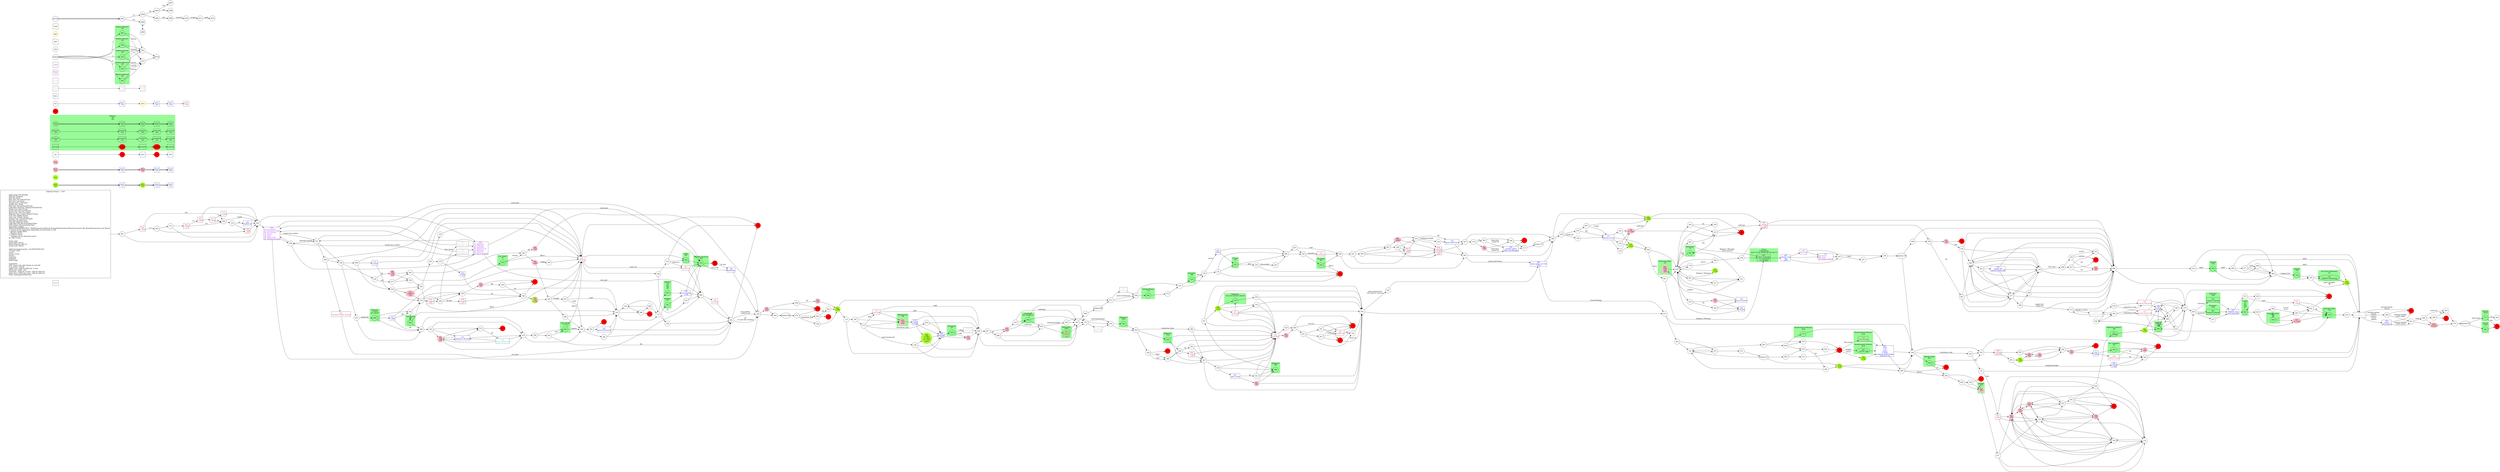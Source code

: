 digraph {
	// graph defaults
	rankdir=LR
	mclimit=50
	nodesep=.3 // changes horizontal separation of nodes
	ranksep=.4 // changes vertical separation of nodes
	node [height=.7
		width=.7
		shape=ellipse
		margin=0]
	edge[weight=5]
	stylesheet="../style.css"
	
	subgraph ShopMenu {
		node [fontcolor = "purple" shape = "rect" margin = 0.1]
		menu
	}

	// a box for a graph label
	// note that you can override the defaults set above
	title [label = "Fighting Fantasy --: Title\n\n \
		Light Green Fill: Benefits\l \
		Pink Fill: Penalties\l \
		Red Fill: Death\l \
		Blue Text: Key Items/Events\l \
		Red Text: Lost Items\l \
		Orange Text: Codewords\l \
		Purple Text: Shops\l \
		Blue Line: Forced Items/Events\l \
		Light Blue Text/Line: Optional Items/Events\l \
		Purple Line: Dice Events\l \
		Green Line: Stat Test Passed\l \
		Brown Line: Stat Test Failed\l \
		Magenta Line: Combat Related Events\l \
		Grey Text: Riddle Answer\l \
		Grey Line: Hidden Option\l \
		Orange Line: Codewords/Spells\l \
		Red Line: Possible Error\l \
		Gold Fill: Required Nodes\l \
		Light Blue Fill: Recommended Nodes\l \
		Gold Outline: Recommended Path\l \
		Green Box: Combat\l \
		SK/ST/LK/AT/AR/TM/CW/CL: Skill/Stamina/Luck/Attack Strength/Attack Round/Time/Consecutive Win Round/Consecutive Lose Round\l \
		?: Chance of this happening, depending on instructions in text\l \
		*: Special Combat Rules\l \
		-: Negative Status\l \
		+: Positive Status\l \
		^: Damage can be reduced by items\l \
		@: Take 2 items\l\l \
		Starts with:\l \
		Initial Skill: 1d6+6\l \
		Initial Stamina: 2d6+12\l \
		Initial Luck: 1d6+6\l\l \
		skill/stamina/luck potion: +all SK/ST/LK&1ILK\l \
		10 meal: +4ST\l \
		sword\l \
		leather armor\l \
		lantern\l \
		tinderbox\l \
		backpack\l \
		2d6+6 gold\l\l \
		Comments:\l \
		085*: Same stats and weapon as yourself\l \
		luck amulet: +all LK\l \
		agility ring: +2SK for skill test, 3 uses\l \
		battle-axe: +2DG, -1AT\l \
		chainmail: -1EDG for 10 hits, -1SK for skill test\l \
		plate armor: 0EDG for 5 hits, -2SK for skill test\l \
		Order: item/gold/AT/SK/ST/LK\l \
		"
		shape = "box"
		margin = 0.1]
		
	subgraph Boost {
		node [style = "filled" color = "greenyellow"]
		boo1 [label = "\N\n text"]
		boo3 [label = "\N\n text"]
		009 [label = "\N\n +3ST"]
		018 [color = "greenyellow:pink" label = "\N\n -1ST\n +1LK"]
		058 [label = "\N\n +1SK?\n +2~4ST?\n +1~2LK?\n (dice)"]
		065 [label = "\N\n +2ST"]
		075 [label = "\N\n +2ST"]
		102 [label = "\N\n +2LK"]
		103 [label = "\N\n +1LK"]
		204 [label = "\N\n +1LK"]
		285 [label = "\N\n +1LK"]
		318 [label = "\N\n +1LK"]
		329 [label = "\N\n +1LK"]
		361 [label = "\N\n +3ST"]
		bstt
	}

	subgraph Damage {
		node [style = "filled" color = "pink"]
		dam1 [label = "\N\n text"]
		dam3 [label = "\N\n text"]
		021 [label = "\N\n -4ST"]
		050 [label = "\N\n -2ST"]
		061 [label = "\N\n -2ST"]
		092 [label = "\N\n -3ST?\n (LK)"]
		098 [label = "\N\n -1ddST"]
		119 [label = "\N\n -2ST"]
		136 [label = "\N\n -3ST"]
		144 [label = "\N\n -1ST"]
		146 [label = "\N\n -3ST"]
		148 [label = "\N\n -2ST"]
		148 [label = "\N\n -2~12ST"]
		154 [label = "\N\n -3ST"]
		166 [label = "\N\n -1ST\n -1LK"]
		169 [label = "\N\n -1ST"]
		187 [label = "\N\n -2ST"]
		190 [label = "\N\n -4ST"]
		191 [label = "\N\n -1ST"]
		193 [label = "\N\n -1SK\n -1ST"]
		203 [label = "\N\n -1dST"]
		211 [label = "\N\n -1ddST?\n (LK)"]
		232 [label = "\N\n -3ST"]
		238 [label = "\N\n -1ST"]
		241 [label = "\N\n -3ST"]
		269 [label = "\N\n -2ST"]
		279 [label = "\N\n -2ST"]
		280 [label = "\N\n -1ISK\n -1SK\n -4ST"]
		314 [label = "\N\n -1LK"]
		327 [label = "\N\n -0~10ST"]
		342 [label = "\N\n -3ST"]
		345 [label = "\N\n -1ST"]
		364 [label = "\N*\n -2x2dST"]
		378 [label = "\N\n -2ST"]
		ddgg
	}
	
	subgraph Death {
		node [style = "filled" color = "red"]
		ddt
		ddt2
		monddt
		monddt2
		004 [label = "\N\n -6ST"]
		031
		034
		037
		091
		117
		131
		133
		186
		208
		221
		229
		257
		266
		297
		303
		305
		313
		336
		341
		346
		363
		365
		369
		377
		380
		ddtt
	}

	subgraph Key_Item {
		node [fontcolor = "blue" shape = "rect"]
		key1 [label = "\N\n info" tooltip = "info text"]
		key2 [label = "\N\n text"]
		key3 [label = "\N\n text"]
		key4 [fontcolor = "crimson" label = "\N\n -text"]
		boo2 [class = "bst" label = "\N\n text"]
		boo4 [class = "bst" label = "\N\n text"]
		boo5 [class = "bst" label = "\N\n text"]
		dam2 [class = "ddg" label = "\N\n text"]
		dam4 [class = "ddg" label = "\N\n text"]
		dam5 [class = "ddg" label = "\N\n text"]
		opt
		opt2 [class = "bst"]
		opt3 [class = "bst"]
		003 [class = "bst" fontcolor = "crimson" label = "\N\n -1 gold\n +2ST"]
		007 [fontcolor = "crimson" label = "\N\n -metal rot"]
		010 [fontcolor = "cyan3" label = "\N\n mind-snaring orb"]
		013 [fontcolor = "crimson" label = "\N\n -? gold"]
		040 [label = "\N\n black key"]
		056 [class = "bst" label = "\N\n 2 meal\n +1LK"]
		059 [label = "\N\n 10 gold"]
		070 [class = "ddg" fontcolor = "crimson" label = "\N\n -weapon\n -2ST"]
		077 [label = "\N\n Dream Circus"]
		083 [fontcolor = "crimson" label = "\N\n -metal rot"]
		086 [fontcolor = "crimson" label = "\N\n -? gold"]
		087 [class = "bst" label = "\N\n +2ST\n 1 of:\n sword\n 2 meals\n mongoose paperweight\n lantern & oil"]
		090 [class = "bst" label = "\N\n doom spear: 1d+5LF\n +6ST"]
		094 [fontcolor = "crimson" label = "\N\n -? gold"]
		097 [label = "\N\n plate armor"]
		104 [class = "ddg" fontcolor = "crimson" label = "\N\n -armor\n -0~18ST\n (6xSK)"]
		110 [label = "\N\n 2 meal"]
		120 [label = "\N\n green leaf brooch"]
		125 [fontcolor = "crimson" label = "\N\n -fire-cracker"]
		126 [fontcolor = "crimson" label = "\N\n -2 meal"]
		127 [fontcolor = "crimson" label = "\N\n cannot choose 68"]
		132 [class = "ddg" fontcolor = "crimson" label = "\N\n -all gold\n -weapon\n -armor\n -2ST"]
		140 [class = "ddg" fontcolor = "crimson" label = "\N\n -? gold\n -1ST"]
		142 [fontcolor = "crimson" label = "\N\n -weapon"]
		147 [label = "\N\n Hegmar's Warning"]
		150 [fontcolor = "crimson" label = "\N\n cannot choose 68"]
		155 [label = "\N\n copper key\n cannot choose 296"]
		162 [fontcolor = "crimson" label = "\N\n -? gold"]
		170 [class = "ddg" fontcolor = "crimson" label = "\N\n -oil skin\n -3ST"]
		175 [fontcolor = "crimson" label = "\N\n -? gold"]
		197 [class = "bst" label = "\N\n destiny ring\n info\n +2ST" tooltip = "nam of numbers in Shattuck"]
		199 [fontcolor = "crimson" label = "\N\n -weapon"]
		215 [label = "\N\n early?\n (first guess)"]
		218 [fontcolor = "crimson" label = "\N\n -keep 5 items"]
		222 [label = "\N\n loaded die"]
		233 [fontcolor = "crimson" label = "\N\n -all items except weapon"]
		234 [class = "ddg" fontcolor = "crimson" label = "\N\n -1 item\n -1ST"]
		236 [label = "\N\n 4 gold"]
		243 [label = "\N\n 1 gold"]
		244 [class = "bst" label = "\N\n 2 meal\n +1LK"]
		256 [label = "\N\n 5 gold"]
		274 [label = "\N\n 2 gold\n 1 meal"]
		275 [fontcolor = "crimson" label = "\N\n -crystal"]
		288 [fontcolor = "crimson" label = "\N\n -weapon\n -armour"]
		319 [fontcolor = "crimson" label = "\N\n -manacles"]
		320 [label = "\N\n Rabbam ring\n -used manacles"]
		325 [label = "\N\n circus journal"]
		332 [label = "\N\n green leaf brooch"]
		349 [class = "bst" label = "\N\n hermit\n +2ST"]
		354 [label = "\N\n murder sphere\n (does 1dd damage)"]
		355 [fontcolor = "crimson" label = "\N\n -rope"]
		357 [fontcolor = "crimson" label = "\N\n -2ESK?\n -4EST?\n (-oil)"]
		362 [label = "\N\n Korin"]
		370 [class = "bst" label = "\N\n civic pardon\n +1LK"]
		373 [fontcolor = "crimson" label = "\N\n -bet gold"]
		383 [fontcolor = "crimson" label = "\N\n -rope"]
		kkyy
	}
	
	subgraph Key_Word {
		node [fontcolor = "grey" shape = "rect"]
		wrd1 [label = "\N\n text"]
		wrd2 [label = "\N\n text"]
		wrd3 [label = "\N\n text"]
		016 [label = "\N\n mystical number"]
		076 [class = "bst" label = "\N\n banish: 223\n +1LK"]
		121 [label = "\N\n Cerunnos"]
		282 [label = "\N\n battle plains: 41"]
		317 [label = "\N\n south gate: 272\n east gate: 60"]
		382 [label = "\N\n Cerunnos"]
		396 [label = "\N\n south gate: 272\n east gate: 60"]
		wrdd
	}
	
	subgraph Shop {
		node [fontcolor = "purple" shape = "rect"]
		shop1 [label = "\N\n text"]
		066 [label = "\N\n 4g: luck amulet\l 3g: chameleon cloak\l 2g: fire-crackers\l 1g: mirror\l 1g: meal\l 4g: agility ring\l 3g: sleeping draught\l"]
		082 [label = "\N\n 3g: battle-axe\l 1g: calthrops\l 3g: chainmail\l 1g: lantern & oil\l 2g: manacles\l 4g: metal rot\l 4g: rope & grapple\l"]
		209 [label = "\N\n 2g: meal\l"]
		391 [label = "\N\n 2g: sword\l 4g: mace\l 5g: leather armour\l"]
		shpp
	}
	
	subgraph Combat {
		style = "filled" color = "palegreen"
		subgraph cluster_00 {
			label = "Monster\n 0/0\n 0/0"
			mon1 [label = "\N\n text"]
			mon2 [shape = "rect" class = "kky" label = "\N\n text"]
			mon3 [label = "\N\n text"]
			mon4 [shape = "rect" class = "kky" label = "\N\n text"]
			mon5 [shape = "rect" class = "kky" label = "\N\n text"]
			monboo1 [class = "bst" label = "\N\n text"]
			monboo2 [shape = "rect" class = "bst kky" label = "\N\n text"]
			monboo3 [class = "bst" label = "\N\n text"]
			monboo4 [shape = "rect" class = "bst kky" label = "\N\n text"]
			monboo5 [shape = "rect" class = "bst kky" label = "\N\n text"]
			mondam1 [class = "ddg" label = "\N\n text"]
			mondam2 [shape = "rect" class = "ddg kky" label = "\N\n text"]
			mondam3 [class = "ddg" label = "\N\n text"]
			mondam4 [shape = "rect" class = "ddg kky" label = "\N\n text"]
			mondam5 [shape = "rect" class = "ddg kky" label = "\N\n text"]
			monopt [shape = "rect" class = "bst kky"]
			monddt
			monopt2 [shape = "rect" class = "bst kky"]
			monddt2
			monopt3 [shape = "rect" class = "bst kky"]
		}

		subgraph cluster_01 {
			label = "Shadow Warrior*\n 9/9"
			008
		}
		
		subgraph cluster_02 {
			label = "Clown\n 8 Mandrake\n 9/10 7/7 5/6 7/8 8/5 6/3 9/5 7/6 7/7"
			017 [shape = "rect" label = "\N\n -1d+2 mandrake\n -2x? mandrake\n (-? oil skin)"]
		}
		
		subgraph cluster_03 {
			label = "City Guard*\n 7/- 6/-"
			020
		}
		
		subgraph cluster_04 {
			label = "Jailer\n 8/7"
			026
		}
		
		subgraph cluster_05 {
			label = "Guignol\n 7/12"
			029
		}
		
		subgraph cluster_06 {
			label = "Haggwort\n 11/2"
			036
		}
		
		subgraph cluster_07 {
			label = "Orc Champion\n 8/7"
			042
		}
		
		subgraph cluster_08 {
			label = "City Guard\n 8/8"
			046
		}
		
		subgraph cluster_09 {
			label = "Smegg\n 8/3"
			050
		}

		subgraph cluster_10 {
			label = "Mandrake\n 8/7"
			055
		}
		
		subgraph cluster_11 {
			label = "Dark Elf\n 7/5 8/6"
			068
		}
		
		subgraph cluster_12 {
			label = "Mandrake*\n ?/?"
			085
		}
		
		subgraph cluster_13 {
			label = "Highwayman\n 7/6"
			092
		}
		
		subgraph cluster_14 {
			label = "Guignol\n 7/12"
			109
		}
		
		subgraph cluster_15 {
			label = "Kauderwelsch Monster\n 8/14"
			125
		}
		
		subgraph cluster_16 {
			label = "Assailant\n 6/8"
			129
		}
		
		subgraph cluster_17 {
			label = "Pan-Terric Behemoth*\n 11/-"
			152 [label = "\N\n -2ESK?/n (manacles)"]
		}
		
		subgraph cluster_18 {
			label = "Kalundai*\n 8/20"
			167 [shape = "rect" label = "\N\n enemy 4 attacks"]
		}
		
		subgraph cluster_19 {
			label = "Voivod*\n 10/10"
			171
		}
		
		subgraph cluster_20 {
			label = "Nightmare Master*\n 9/9"
			172 [label = "\N\n -1LK/AR"]
		}
		
		subgraph cluster_21 {
			label = "Kauderwelsch Monster\n 8/14"
			173
		}
		
		subgraph cluster_22 {
			label = "Agitator\n 8/7"
			181
		}
		
		subgraph cluster_23 {
			label = "Shadow Warrior*\n 9/9"
			183
		}
		
		subgraph cluster_24 {
			label = "Agitator\n 7/4\n 8/7\n 6/6\n 5/5"
			205
		}
		
		subgraph cluster_25 {
			label = "Moutain Ogre\n 9/11"
			206
		}
		
		subgraph cluster_26 {
			label = "Bransell\n 6/9"
			206
		}
		
		subgraph cluster_27 {
			label = "Kauderwelsch Monster\n 8/14"
			242 [label = "\N\n -1AT for 5AR"]
		}
		
		subgraph cluster_28 {
			label = "Shadow Warrior*\n 9/9"
			245
		}
		
		subgraph cluster_29 {
			label = "Voivod*\n 10/10"
			249
		}
		
		subgraph cluster_30 {
			label = "Ennian\n 9/7"
			252
		}
		
		subgraph cluster_31 {
			label = "Shadow Warrior*\n 9/9"
			259
		}
		
		subgraph cluster_32 {
			label = "Man-Orc Assassin\n 8/8"
			272
		}
		
		subgraph cluster_33 {
			label = "Dark Elf Cultist\n 7/10"
			278
		}
		
		subgraph cluster_34 {
			label = "Possessed Hand\n 5/2"
			280
		}
		
		subgraph cluster_35 {
			label = "Cultist\n 7/7\n 8/5\n 6/6\n 9/7"
			283
		}
		
		subgraph cluster_36 {
			label = "Smiling Woman\n 7/9"
			284
		}
		
		subgraph cluster_37 {
			label = "Bartolph\n 2 Thug\n 6/7 7/6 5/7"
			286
		}
		
		subgraph cluster_38 {
			label = "Crombane*\n 6/6 7/6 6/5 5/7"
			290
		}
		
		subgraph cluster_39 {
			label = "Haggwort\n 9/8"
			298
		}
		
		subgraph cluster_40 {
			label = "Kalundai*\n 8/20"
			307 [shape = "rect" label = "\N\n enemy 6 attacks"]
		}
		
		subgraph cluster_41 {
			label = "Dark Elf Cultist\n 7/8"
			309
		}
		
		subgraph cluster_42 {
			label = "Hammicus\n 5/7"
			330
		}
		
		subgraph cluster_43 {
			label = "Mahogadon\n 10/12"
			357
		}
		
		subgraph cluster_44 {
			label = "Haggwort\n 10/1 9/3 11/2 8/1 10/4 9/2"
			379
		}
		
		subgraph cluster_45 {
			label = "Haggwort\n 10/4"
			390
		}
		
		subgraph cluster_46 {
			label = "City Guard*\n 8/-"
			392
		}
		
		subgraph cluster_47 {
			label = "Shadow Warrior*\n 9/9"
			394
		}
		
		cbtt
	}

	subgraph Optional {
		node [shape = "rect" class = "opt kky"]
		opt [class = "opt kky"]
		monopt [class = "opt kky"]
		opt2 [class = "opt kky"]
		monopt2 [class = "opt kky"]
		opt3 [class = "opt kky"]
		monopt3 [class = "opt kky"]
		optt
	}
	
	subgraph Path {
		node [class = "path" penwidth = 3 color = "gold"]
		txt2
		key2 [class = "path"]
		wrd2 [class = "path"]
		key3
		wrd3
		boo3 [class = "path"]
		boo4 [class = "path bst"]
		boo5
		dam3 [class = "path"]
		dam4 [class = "path ddg"]
		dam5
		monboo3 [class = "path bst"]
		monboo4 [class = "path bst kky"]
		monboo5
		mondam3 [class = "path ddg"]
		mondam4 [class = "path ddg kky"]
		mondam5
		mon3 [class = "path"]
		mon4 [class = "path kky"]
		ddt2 [class = "path"]
		opt3 [class = "path opt kky"]
		monddt2 [class = "path"]
		monopt3 [class = "path opt kky"]
		pptt
	}
	
	subgraph Required {
		node [shape = "rect" class = "req kky"]
		key3 [class = "req kky"]
		wrd3 [class = "req kky"]
		boo5 [class = "req kky"]
		dam5 [class = "req kky"]
		monboo5 [class = "req kky"]
		mondam5 [class = "req kky"]
		mon5 [class = "req kky"]
		400 [class = "req" shape = "octagon"]
	}
	
	subgraph Required2 {
		node [shape = "rect" class = "req2 kky"]
		req2 [class = "req2 kky"]
	}
	
	mon1 -> mon2 -> mon3 -> mon4 -> mon5 [penwidth = 3]
	boo1 -> boo2 -> boo3 -> boo4 -> boo5 [penwidth = 3]
	dam1 -> dam2 -> dam3 -> dam4 -> dam5 [penwidth = 3]
	txt1 -> key1 -> txt2 -> key2 -> key3 -> key4
	wrd1 -> wrd2 -> wrd3
	opt -> ddt -> opt2 -> ddt2 -> opt3
	monboo1 -> monboo2 -> monboo3 -> monboo4 -> monboo5
	mondam1 -> mondam2 -> mondam3 -> mondam4 -> mondam5
	monopt -> monddt -> monopt2 -> monddt2 -> monopt3

	myTitle -> z001 [penwidth = 3]
	z001 -> z002 [class = "dice" label = "1-3"]
	z001 -> z003 [class = "dice" label = "4-6"]
	z002 -> z004 [class = "pass" label = "LK"]
	z002 -> z005 [class = "fail"]
	z003 -> z006 [dir = "both"]
	z004 -> z007 [class = "req" label = "req"]
	z004 -> z008 [class = "opt" label = "-opt"]
	z005 -> z009 [class = "info" label = "info"]
	z009 -> z010 [class = "err" label = "error(?)"]
	z010 -> z011 [class = "cbt" label = "escape"]
	z011 -> z012 [class = "skl" label = "spell"]
	{
		rank = same
		z003
		z006
	}

	shadow -> 008 [class = "dice" label = "1"]
	shadow -> 394 [class = "dice" label = "2"]
	shadow -> 259 [class = "dice" label = "3"]
	shadow -> 183 [class = "dice" label = "4"]
	shadow -> 245 [class = "dice" label = "5"]

	title -> 001
	001 -> 086
	001 -> 030
	002 -> 024 [class = "pass" label = "SK"]
	002 -> 131 [class = "fail"]
	003 -> 132
	003 -> 310
	004 -> 040 [class = "req" label = "-oil skin"]
	005 -> 036
	005 -> 108
	005 -> 260 [class = "opt" label = "chameleon cloak"]
	006 -> 219
	006 -> 137
	007 -> 272
	007 -> 060
	008 -> 335
	008 -> 223 [class = "pwd" label = "banish"]
	009 -> 091
	009 -> 104
	010 -> 193
	010 -> 147
	010 -> 216
	011 -> 398 [class = "req" label = "green leaf brooch"]
	011 -> 382
	011 -> 398
	012 -> 393
	012 -> 334
	013 -> 054 [class = "dice" label = "2-6"]
	013 -> 175 [class = "dice" label = "1"]
	014 -> 063 [class = "opt" label = "-calthrops"]
	014 -> 160 [class = "opt" label = "-calthrops"]
	014 -> 290
	015 -> 278
	015 -> 068
	015 -> 374
	015 -> 056
	016 -> 112
	016 -> 366
	017 -> 197
	018 -> 225
	019 -> 390
	019 -> 005
	020 -> 164 [class = "cbt" label = "disarm"]
	020 -> 199 [class = "cbt" label = "AR>6"]
	021 -> 080
	022 -> 033
	022 -> 118
	023 -> 226 [class = "pass" label = "LK"]
	023 -> 053 [class = "fail"]
	024 -> 102
	025 -> 397 [class = "req" label = "green leaf brooch/\n iron band & Cerunnos"]
	025 -> 012
	026 -> 272
	026 -> 060
	027 -> 101 [class = "opt" label = "-1 gold"]
	027 -> 159
	028 -> "shadow.028" -> 072
	029 -> 062 [class = "pass" label = "4dST"]
	029 -> 385 [class = "fail"]
	030 -> 082
	030 -> 066
	031
	032 -> 278 [class = "pass" label = "SK"]
	032 -> 297 [class = "fail"]
	033 -> 143
	033 -> 270
	034
	035 -> 288
	035 -> 377
	036 -> 367
	036 -> 142
	036 -> 069
	037
	038 -> 074 [class = "pass" label = "LK"]
	038 -> 123 [class = "fail"]
	039 -> 051 [class = "req" label = "Korin"]
	039 -> 255
	040 -> 145
	041 -> 189 [class = "req" label = "early"]
	041 -> 364
	042 -> 350 [class = "pass" label = "LK"]
	042 -> 119 [class = "fail"]
	043 -> 151
	043 -> 140
	044 -> 160
	044 -> 247
	045 -> 017 [class = "req" label = "Hegmar's Warning/\n Circus Journal"]
	045 -> 315
	046 -> 360
	046 -> 375
	046 -> 199 [class = "cbt" label = "AR>5"]
	047 -> 178
	047 -> 399
	048 -> 395
	048 -> 080
	049 -> 083 [class = "opt" label = "-iron rot"]
	049 -> 305
	049 -> 251
	050 -> 071
	051 -> 017 [class = "req" label = "Hegmar's Warning"]
	051 -> 255
	052 -> 301 [class = "pass" label = "SK"]
	052 -> 020 [class = "fail" label = "-1ST"]
	053 -> 186
	054 -> 115
	054 -> 030 [class = "opt" label = "-? gold"]
	055 -> 300
	055 -> 031 [class = "cbt" label = "AR>4"]
	056 -> 374
	056 -> 068
	056 -> 089
	057 -> 199
	057 -> 164 [class = "fail" label = "-1dST"]
	057 -> 118 [class = "fail" label = "-1dST"]
	058 -> 349
	058 -> 044
	059 -> 255
	060 -> 126
	060 -> 301
	061 -> 049
	062 -> 271
	062 -> 294
	062 -> 282
	063 -> 200 [class = "req" label = "sleeping draught"]
	063 -> 357
	064 -> 354 [class = "opt" label = "black key/\n -metal rot"]
	064 -> 248
	065 -> 198
	065 -> 269
	066 -> 188
	066 -> 321 [class = "req" label = "visited east market"]
	066 -> 272 [class = "pwd" label = "south gate"]
	066 -> 060 [class = "pwd" label = "east gate"]
	067 -> 077 [class = "opt" label = "-3 gold"]
	067 -> 009
	068 -> 192
	068 -> 374
	068 -> 089
	068 -> 056
	069 -> 182 [class = "pass" label = "LK"]
	069 -> 234 [class = "fail"]
	070 -> 356
	070 -> 230
	071 -> 106
	071 -> 114
	071 -> 122
	071 -> 144
	072 -> 346
	072 -> 324 [class = "opt" label = "chameleon cloak"]
	072 -> 002
	073 -> "shadow.073"
	"shadow.073" -> 171 [class = "req" label = "doom spear"]
	"shadow.073" -> 249
	074 -> 272
	074 -> 060
	075 -> 334
	075 -> 386
	076 -> 044
	077 -> 116
	077 -> 165
	077 -> 130
	077 -> 039
	078 -> 211
	078 -> 375
	078 -> 022
	079 -> 127 [class = "opt" label = "chameleon cloak"]
	079 -> 150
	080 -> 385
	080 -> 210
	081 -> 244 [class = "req" label = "sleeping draught"]
	081 -> 065
	082 -> 188 [class = "req" label = "visited west market"]
	082 -> 321
	082 -> 272 [class = "pwd" label = "south gate"]
	082 -> 060 [class = "pwd" label = "east gate"]
	083 -> 331 [class = "pass" label = "SK"]
	083 -> 305 [class = "fail"]
	084 -> 184
	084 -> 207
	085 -> 255 [class = "pass" label = "win\n LK"]
	085 -> 315 [class = "fail" label = "win"]
	086 -> 054 [class = "dice" label = "4-6"]
	086 -> 043 [class = "dice" label = "1-3"]
	087 -> 334
	087 -> 386
	088 -> 378
	088 -> 063
	088 -> 160
	089 -> 156
	089 -> 015
	090 -> 012 [class = "req" label = "from Hustings"]
	090 -> 399
	091
	092 -> 274
	093 -> 198
	093 -> 269
	094 -> 054 [class = "dice" label = "3-6"]
	094 -> 162 [class = "dice" label = "1-2"]
	095 -> 224
	095 -> 050
	096 -> "shadow.096" -> 011
	097 -> 323 [class = "pass" label = "LK"]
	097 -> 241 [class = "fail"]
	098 -> 132
	098 -> 310
	098 -> 003
	099 -> 235
	099 -> 173
	099 -> 023
	100 -> 238 [class = "pass" label = "SK"]
	100 -> 203 [class = "fail"]
	101 -> 159
	102 -> 011
	102 -> 113
	103 -> 039
	104 -> 395
	104 -> 080
	105 -> 147
	105 -> 193
	105 -> 312
	105 -> 216
	106 -> 169
	106 -> 114
	106 -> 122
	106 -> 144
	107 -> 347 [class = "req" label = "fire-cracker"]
	107 -> 031
	108 -> 168 [class = "req" label = "rope"]
	108 -> 168 [class = "pass" label = "SKx2"]
	108 -> 117 [class = "fail"]
	109 -> 185
	110 -> 078 [class = "pass" label = "SK"]
	110 -> 199 [class = "fail"]
	111 -> "shadow.111" -> 399
	112 -> 016 [class = "pwd" label = "number science"]
	112 -> 080
	113 -> 194
	113 -> 349
	114 -> 106
	114 -> 187
	114 -> 232
	114 -> 144
	115 -> 222 [class = "pass" label = "LK"]
	115 -> 140 [class = "fail"]
	116 -> 148
	116 -> 103
	117
	118 -> 289
	118 -> 219
	118 -> 137
	119 -> 377
	119 -> 282
	120 -> 267
	120 -> 047
	121 -> 019
	122 -> 169
	122 -> 114
	122 -> 232
	122 -> 253
	123 -> 007 [class = "opt" label = "metal rot"]
	123 -> 026
	123 -> 208
	124 -> 296
	124 -> 217
	124 -> 139
	124 -> 080
	125 -> 087
	126 -> 301
	127 -> 295
	127 -> 374
	127 -> 089
	127 -> 056
	128 -> 058
	128 -> 349
	128 -> 044
	129 -> 158 [class = "cbt" label = "flee"]
	129 -> 031
	130 -> 148
	130 -> 103
	131
	132 -> 267
	132 -> 047
	133
	134 -> 277 [class = "pass" label = "LK"]
	134 -> 166 [class = "fail"]
	135 -> 019 [class = "req" label = "green leaf brooch"]
	135 -> 121
	135 -> 019
	136 -> 256
	136 -> 363
	137 -> 205
	137 -> 149
	138 -> 077
	139 -> 308 [class = "req" label = "first time"]
	139 -> 217
	139 -> 296
	139 -> 080
	140 -> 030
	141 -> 281
	141 -> 212
	142 -> 061
	142 -> 359
	143 -> 199
	144 -> 106
	144 -> 187
	144 -> 122
	144 -> 253
	145 -> 190
	145 -> 028
	146 -> 198
	146 -> 269
	147 -> 193
	147 -> 312
	147 -> 216
	148 -> 009 [class = "req" label = "calthrops"]
	148 -> 091
	149 -> 181
	149 -> 301
	150 -> 374
	150 -> 089
	150 -> 056
	151 -> 094
	151 -> 030
	152 -> 329 [class = "dice" label = "6"]
	153 -> 025
	153 -> 142
	154 -> 250 [class = "pass" label = "SK"]
	154 -> 365 [class = "fail"]
	155 -> 139
	155 -> 080
	155 -> 217
	156 -> 068
	156 -> 374
	156 -> 056
	157 -> 371
	157 -> 255
	158 -> 362 [class = "req" label = "mirror"]
	158 -> 174
	159 -> "shadow.159" -> 334
	"shadow.159" -> 048
	160 -> 096
	160 -> 135
	161 -> 305
	161 -> 083
	161 -> 221
	162 -> 013
	162 -> 030
	163 -> 176 [class = "pass" label = "LK"]
	163 -> 035 [class = "fail"]
	164 -> 254
	164 -> 264
	165 -> 148
	165 -> 103
	166 -> 328
	166 -> 292
	167 -> 320
	168 -> 367
	168 -> 142
	168 -> 069
	169 -> 106
	169 -> 266
	169 -> 122
	169 -> 144
	170 -> 180
	171 -> 400 [class = "pass" label = "LF"]
	171 -> 303 [class = "cbt" label = "win"]
	172 -> 361
	173 -> 087
	174 -> 252
	174 -> 084
	174 -> 031
	175 -> 030
	176 -> 383 [class = "opt" label = "rope"]
	176 -> 282
	177 -> 220 [class = "opt" label = "chameleon cloat"]
	177 -> 128 [class = "opt" label = "mind-snaring orb"]
	177 -> 373 [class = "opt" label = "gold"]
	177 -> 092
	178 -> 064 [class = "pass" label = "LK"]
	178 -> 342 [class = "fail"]
	179 -> 268 [class = "req" label = "mirror"]
	179 -> 255
	180 -> 018
	180 -> 365
	181 -> 370
	182 -> 367
	182 -> 142
	183 -> 335
	183 -> 223 [class = "pwd" label = "banish"]
	184 -> 319 [class = "req" label = "manacles"]
	184 -> 055
	185 -> 329 [class = "pass" label = "rope & grapple\n SK"]
	185 -> 152 [class = "fail"]
	185 -> 152
	186 -> 242 [class = "req" label = "weapon"]
	186 -> 318 [class = "req" label = "mirror"]
	186 -> 125 [class = "req" label = "fire-cracker"]
	187 -> 106
	187 -> 114
	187 -> 232
	187 -> 253
	188 -> 321 [class = "req" label = "Bartolph gamble"]
	188 -> 082
	188 -> 066
	189 -> 263 [class = "opt" label = "metal rot"]
	189 -> 348
	189 -> 364
	190 -> 306
	190 -> 346
	190 -> 028
	191 -> 124 [class = "req" label = "rope"]
	191 -> 336
	192 -> 366
	192 -> 079
	193 -> 312
	193 -> 147
	193 -> 216
	194 -> 092
	194 -> 373
	194 -> 177
	195 -> 120
	196 -> 052
	196 -> 020
	197 -> 391
	197 -> 209
	197 -> 027
	198 -> 363
	198 -> 136
	199 -> 007 [class = "opt" label = "metal rot"]
	199 -> 026
	199 -> 038
	199 -> 208
	200 -> 135
	200 -> 160
	201 -> 083 [class = "opt" label = "metal rot"]
	201 -> 305
	201 -> 221
	202 -> 283
	202 -> 297
	203 -> 344 [class = "opt" label = "1 gold"]
	203 -> 225
	204 -> 255
	205 -> 370
	206 -> 240 [class = "opt" label = "oil"]
	206 -> 369
	206 -> 035
	207 -> 300 [class = "req" label = "rope"]
	207 -> 184
	208
	209 -> 391
	209 -> 027
	210 -> 029 [class = "pass" label = "4dST"]
	210 -> 385 [class = "fail"]
	211 -> 375
	211 -> 022
	212 -> 311
	212 -> 141
	213 -> 025
	213 -> 142
	213 -> 285
	214 -> 077 [class = "pass" label = "SK"]
	214 -> 067 [class = "fail"]
	215 -> 041 [class = "pwd" label = "mystical number\n battle plains"]
	215 -> 229
	216 -> 164
	216 -> 196
	217 -> 368
	217 -> 080
	217 -> 139
	217 -> 296
	218 -> 350 [class = "pass" label = "LK"]
	218 -> 119 [class = "fail"]
	219 -> 289
	219 -> 137
	220 -> 349
	220 -> 044
	221 -> 305
	221 -> 025 [class = "pass" label = "SK & LK"]
	222 -> 030
	223 -> return
	224 -> 313
	224 -> 050
	225 -> 389 [class = "fail"]
	225 -> 057 [class = "pass" label = "1d gold"]
	225 -> 199
	226 -> 075
	226 -> 141
	227 -> 003
	227 -> 287
	227 -> 265
	228 -> 255
	229
	230 -> 317 [class = "req" label = "fire-cracker"]
	230 -> 170 [class = "req" label = "oil skin"]
	230 -> 356
	231 -> 158
	231 -> 129
	232 -> 169
	232 -> 187
	232 -> 122
	232 -> 144
	233 -> 145
	234 -> 367
	234 -> 142
	235 -> 186
	236 -> 118
	237 -> 322 [class = "req" label = "mirror"]
	237 -> 021 [class = "pass" label = "LK"]
	237 -> 034 [class = "fail"]
	238 -> 145
	239 -> 017
	239 -> 104
	240 -> 095
	240 -> 050
	241 -> 298
	241 -> 142
	241 -> 025
	242 -> 087
	243 -> 360 [class = "pass" label = "SK"]
	243 -> 262 [class = "pass" label = "SK"]
	243 -> 199 [class = "fail"]
	244 -> 350
	244 -> 119
	245 -> 335
	245 -> 223 [class = "pwd" label = "banish"]
	246 -> 261 [class = "pwd" label = "1 of 1d\n 9-12"]
	246 -> 309 [class = "pwd" label = "2-8"]
	247 -> 088 [class = "pass" label = "SK"]
	247 -> 378 [class = "fail"]
	248 -> 111
	248 -> 037
	249 -> 303
	250 -> 180 [class = "pass" label = "LK"]
	250 -> 365 [class = "fail"]
	251 -> 201
	251 -> 331
	251 -> 161
	252 -> 084
	252 -> 107 [class = "cbt" label = "AR>5"]
	253 -> 266
	253 -> 291
	253 -> 232
	253 -> 144
	254 -> 380
	254 -> 332
	255 -> 333
	255 -> 179
	255 -> 387
	255 -> 302
	255 -> 045
	256 -> 218
	256 -> 042
	257
	258 -> 296
	258 -> 139
	258 -> 080
	259 -> 335
	259 -> 223 [class = "pwd" label = "banish"]
	260 -> 367
	260 -> 142
	261 -> 032
	261 -> 278
	262 -> 375
	262 -> 046
	263 -> 073
	264 -> 301
	264 -> 118
	265 -> 132
	265 -> 287
	265 -> 003
	266
	267 -> 090 [class = "req" label = "green leaf brooch"]
	267 -> 399
	268 -> 239
	268 -> 255
	269 -> 198
	269 -> 146
	270 -> 396
	270 -> 236
	271 -> 282 [class = "pass" label = "4dST"]
	271 -> 294 [class = "pass" label = "4dST"]
	271 -> 385 [class = "fail"]
	271 -> 385 [class = "fail"]
	272 -> 040 [class = "cbt" label = "lose 0 AR"]
	272 -> 004
	273 -> 355 [class = "req" label = "rope"]
	273 -> 202
	274 -> 058
	274 -> 349
	274 -> 044
	275 -> 379
	275 -> 153
	275 -> 142
	275 -> 025
	276 -> 322 [class = "req" label = "mirror"]
	276 -> 021 [class = "pass" label = "LK"]
	276 -> 034 [class = "fail"]
	277 -> 328
	277 -> 292
	278 -> 316
	279 -> 102
	280 -> 255
	281 -> 235
	281 -> 099
	282 -> 388 [class = "req" label = "burning balrog/\n hermit"]
	282 -> 229 [class = "req" label = "burning balrog\n hermit"]
	282 -> 215 [class = "req" label = "neither/\n circus/\n captive"]
	283 -> 343
	284 -> 376
	285 -> 379
	285 -> 153
	285 -> 275
	285 -> 142
	285 -> 025
	286 -> 243
	286 -> 360
	286 -> 262
	287 -> 098
	287 -> 326
	288 -> 093
	288 -> 081
	289 -> 341
	289 -> 006
	290 -> 063
	290 -> 135
	290 -> 160
	291 -> 169
	291 -> 114
	291 -> 304
	291 -> 266
	292 -> 392
	292 -> 100
	293 -> 059
	293 -> 325
	294 -> 329 [class = "pass" label = "4dST"]
	294 -> 385 [class = "fail"]
	295 -> 167 [class = "req" label = "manacles"]
	295 -> 337 [class = "req" label = "manacles"]
	295 -> 307
	296 -> 352
	296 -> 139
	296 -> 080
	296 -> 217
	297
	298 -> 213
	299 -> 233
	299 -> 199
	299 -> 338
	300 -> 267
	300 -> 227
	301 -> 145 [class = "req" label = "civic pardon\n rubbish cart"]
	301 -> 145 [class = "pass" label = "LK\n (+1 per fire-crackers)"]
	301 -> 208 [class = "fail"]
	302 -> 228 [class = "pass" label = "LK"]
	302 -> 315 [class = "fail"]
	303
	304 -> 172
	304 -> 187
	304 -> 266
	304 -> 144
	305
	306 -> 279 [class = "pass" label = "LK"]
	306 -> 346 [class = "fail"]
	307 -> 320
	308 -> 237
	308 -> 276
	309 -> 261
	309 -> 327
	310 -> 195 [class = "req" label = "sleeping draught"]
	310 -> 120 [class = "pass" label = "SK"]
	310 -> 132 [class = "fail"]
	311 -> "shadow.311" -> 141
	"shadow.311" -> 340
	"shadow.311" -> 075
	312 -> 010 [class = "pass" label = "LK"]
	312 -> 257 [class = "fail"]
	313
	314 -> 044
	315 -> 104 [class = "req" label = "calthrops"]
	315 -> 091
	316 -> 282
	317 -> 082
	317 -> 066
	318 -> 087
	319 -> 300
	320 -> 283
	320 -> 273
	321 -> 199
	321 -> 299
	321 -> 338
	322 -> 296
	322 -> 080
	323 -> 298
	323 -> 142
	323 -> 025
	324 -> 102
	325 -> 255
	326 -> 132
	326 -> 310
	326 -> 003
	327 -> 032
	327 -> 278
	328 -> 022
	329 -> 282
	330 -> 314 [class = "cbt" label = ">1AR"]
	330 -> 076 [class = "cbt" label = ">1AR"]
	331 -> 025
	332 -> 301
	332 -> 118
	333 -> 293 [class = "pass" label = "LK"]
	333 -> 345 [class = "fail"]
	334 -> 206
	334 -> 035
	334 -> 163 [class = "opt" label = "chameleon cloak"]
	335 -> return
	336
	337 -> 320
	338 -> 351
	338 -> 384
	338 -> 134
	339 -> 097
	339 -> 298
	339 -> 142
	340 -> 372
	340 -> 023
	341
	342 -> 354 [class = "opt" label = "black key/\n -metal rot"]
	342 -> 248
	343 -> 246
	343 -> 327
	344 -> 199
	345 -> 059
	345 -> 325
	346
	347 -> 084
	348 -> 263 [class = "pass" label = "SK"]
	348 -> 133 [class = "fail"]
	349 -> 330
	349 -> 314
	350 -> 377
	350 -> 282
	351 -> 286 [class = "req" label = "loaded die"]
	351 -> 360
	352 -> 155
	352 -> 139
	352 -> 080
	352 -> 217
	353 -> 025
	353 -> 142
	354 -> 111
	354 -> 037
	355 -> 032
	355 -> 278
	356 -> 180 [class = "pass" label = "LK"]
	356 -> 154 [class = "fail"]
	357 -> 135
	357 -> 160
	358 -> 138 [class = "req" label = "loaded die"]
	358 -> 214
	358 -> 009
	359 -> 049
	360 -> 105
	360 -> 216
	361 -> 374
	361 -> 068
	361 -> 089
	361 -> 056
	362 -> 084
	362 -> 252
	363
	364 -> 073
	365
	366 -> 016
	366 -> 127 [class = "req" label = "chameleon cloak"]
	366 -> 150
	367 -> 025
	367 -> 339
	367 -> 142
	368 -> 112 [class = "req" label = "copper key/\n -metal rot"]
	368 -> 258
	369
	370 -> 272
	370 -> 060
	371 -> 280 [class = "opt" label = "weapon"]
	371 -> 085
	372 -> 186
	373 -> 349 [class = "pass" label = "gold"]
	373 -> 044 [class = "pass" label = "gold"]
	373 -> 092 [class = "fail"]
	374 -> 295
	374 -> 297
	375 -> 070
	375 -> 230
	375 -> 356
	376 -> 231
	377
	378 -> 290
	378 -> 014
	379 -> 353
	380
	381 -> 296
	381 -> 217
	381 -> 139
	381 -> 080
	382 -> 398
	383 -> 106
	383 -> 114
	383 -> 122
	383 -> 144
	384 -> 110
	384 -> 078
	384 -> 199
	385 -> 109 [class = "req" label = "Guignol alive"]
	385 -> 185
	386 -> 240 [class = "opt" label = "lantern"]
	386 -> 369
	386 -> 334
	387 -> 204 [class = "req" label = "Hegmar's Warning"]
	387 -> 371
	387 -> 157
	387 -> 255
	388 -> 041 [class = "pwd" label = "mystical number\n battle plains"]
	388 -> 229
	389 -> 164
	389 -> 118
	390 -> 005
	391 -> 027
	392 -> 199 [class = "cbt" label = "AR>4"]
	392 -> 100 [class = "cbt" label = "disarm"]
	393 -> 141
	393 -> 212
	394 -> 335
	394 -> 223 [class = "pwd" label = "banish"]
	395 -> 381 [class = "pass" label = "LK"]
	395 -> 191 [class = "fail"]
	396 -> 082
	396 -> 066
	397 -> 090
	398 -> 284
	398 -> 231
	399 -> 358
	399 -> 009
	400

/*
	001 [fontsize=25]
	002 [fontsize=25]
	003 [fontsize=25]
	004 [fontsize=25]
	005 [fontsize=25]
	006 [fontsize=25]
	007 [fontsize=25]
	008 [fontsize=25]
	009 [fontsize=25]
	010 [fontsize=25]
	011 [fontsize=25]
	012 [fontsize=25]
	013 [fontsize=25]
	014 [fontsize=25]
	015 [fontsize=25]
	016 [fontsize=25]
	017 [fontsize=25]
	018 [fontsize=25]
	019 [fontsize=25]
	020 [fontsize=25]
	021 [fontsize=25]
	022 [fontsize=25]
	023 [fontsize=25]
	024 [fontsize=25]
	025 [fontsize=25]
	026 [fontsize=25]
	027 [fontsize=25]
	028 [fontsize=25]
	029 [fontsize=25]
	030 [fontsize=25]
	031 [fontsize=25]
	032 [fontsize=25]
	033 [fontsize=25]
	034 [fontsize=25]
	035 [fontsize=25]
	036 [fontsize=25]
	037 [fontsize=25]
	038 [fontsize=25]
	039 [fontsize=25]
	040 [fontsize=25]
	041 [fontsize=25]
	042 [fontsize=25]
	043 [fontsize=25]
	044 [fontsize=25]
	045 [fontsize=25]
	046 [fontsize=25]
	047 [fontsize=25]
	048 [fontsize=25]
	049 [fontsize=25]
	050 [fontsize=25]
	051 [fontsize=25]
	052 [fontsize=25]
	053 [fontsize=25]
	054 [fontsize=25]
	055 [fontsize=25]
	056 [fontsize=25]
	057 [fontsize=25]
	058 [fontsize=25]
	059 [fontsize=25]
	060 [fontsize=25]
	061 [fontsize=25]
	062 [fontsize=25]
	063 [fontsize=25]
	064 [fontsize=25]
	065 [fontsize=25]
	066 [fontsize=25]
	067 [fontsize=25]
	068 [fontsize=25]
	069 [fontsize=25]
	070 [fontsize=25]
	071 [fontsize=25]
	072 [fontsize=25]
	073 [fontsize=25]
	074 [fontsize=25]
	075 [fontsize=25]
	076 [fontsize=25]
	077 [fontsize=25]
	078 [fontsize=25]
	079 [fontsize=25]
	080 [fontsize=25]
	081 [fontsize=25]
	082 [fontsize=25]
	083 [fontsize=25]
	084 [fontsize=25]
	085 [fontsize=25]
	086 [fontsize=25]
	087 [fontsize=25]
	088 [fontsize=25]
	089 [fontsize=25]
	090 [fontsize=25]
	091 [fontsize=25]
	092 [fontsize=25]
	093 [fontsize=25]
	094 [fontsize=25]
	095 [fontsize=25]
	096 [fontsize=25]
	097 [fontsize=25]
	098 [fontsize=25]
	099 [fontsize=25]
	100 [fontsize=25]
	101 [fontsize=25]
	102 [fontsize=25]
	103 [fontsize=25]
	104 [fontsize=25]
	105 [fontsize=25]
	106 [fontsize=25]
	107 [fontsize=25]
	108 [fontsize=25]
	109 [fontsize=25]
	110 [fontsize=25]
	111 [fontsize=25]
	112 [fontsize=25]
	113 [fontsize=25]
	114 [fontsize=25]
	115 [fontsize=25]
	116 [fontsize=25]
	117 [fontsize=25]
	118 [fontsize=25]
	119 [fontsize=25]
	120 [fontsize=25]
	121 [fontsize=25]
	122 [fontsize=25]
	123 [fontsize=25]
	124 [fontsize=25]
	125 [fontsize=25]
	126 [fontsize=25]
	127 [fontsize=25]
	128 [fontsize=25]
	129 [fontsize=25]
	130 [fontsize=25]
	131 [fontsize=25]
	132 [fontsize=25]
	133 [fontsize=25]
	134 [fontsize=25]
	135 [fontsize=25]
	136 [fontsize=25]
	137 [fontsize=25]
	138 [fontsize=25]
	139 [fontsize=25]
	140 [fontsize=25]
	141 [fontsize=25]
	142 [fontsize=25]
	143 [fontsize=25]
	144 [fontsize=25]
	145 [fontsize=25]
	146 [fontsize=25]
	147 [fontsize=25]
	148 [fontsize=25]
	149 [fontsize=25]
	150 [fontsize=25]
	151 [fontsize=25]
	152 [fontsize=25]
	153 [fontsize=25]
	154 [fontsize=25]
	155 [fontsize=25]
	156 [fontsize=25]
	157 [fontsize=25]
	158 [fontsize=25]
	159 [fontsize=25]
	160 [fontsize=25]
	161 [fontsize=25]
	162 [fontsize=25]
	163 [fontsize=25]
	164 [fontsize=25]
	165 [fontsize=25]
	166 [fontsize=25]
	167 [fontsize=25]
	168 [fontsize=25]
	169 [fontsize=25]
	170 [fontsize=25]
	171 [fontsize=25]
	172 [fontsize=25]
	173 [fontsize=25]
	174 [fontsize=25]
	175 [fontsize=25]
	176 [fontsize=25]
	177 [fontsize=25]
	178 [fontsize=25]
	179 [fontsize=25]
	180 [fontsize=25]
	181 [fontsize=25]
	182 [fontsize=25]
	183 [fontsize=25]
	184 [fontsize=25]
	185 [fontsize=25]
	186 [fontsize=25]
	187 [fontsize=25]
	188 [fontsize=25]
	189 [fontsize=25]
	190 [fontsize=25]
	191 [fontsize=25]
	192 [fontsize=25]
	193 [fontsize=25]
	194 [fontsize=25]
	195 [fontsize=25]
	196 [fontsize=25]
	197 [fontsize=25]
	198 [fontsize=25]
	199 [fontsize=25]
	200 [fontsize=25]
	201 [fontsize=25]
	202 [fontsize=25]
	203 [fontsize=25]
	204 [fontsize=25]
	205 [fontsize=25]
	206 [fontsize=25]
	207 [fontsize=25]
	208 [fontsize=25]
	209 [fontsize=25]
	210 [fontsize=25]
	211 [fontsize=25]
	212 [fontsize=25]
	213 [fontsize=25]
	214 [fontsize=25]
	215 [fontsize=25]
	216 [fontsize=25]
	217 [fontsize=25]
	218 [fontsize=25]
	219 [fontsize=25]
	220 [fontsize=25]
	221 [fontsize=25]
	222 [fontsize=25]
	223 [fontsize=25]
	224 [fontsize=25]
	225 [fontsize=25]
	226 [fontsize=25]
	227 [fontsize=25]
	228 [fontsize=25]
	229 [fontsize=25]
	230 [fontsize=25]
	231 [fontsize=25]
	232 [fontsize=25]
	233 [fontsize=25]
	234 [fontsize=25]
	235 [fontsize=25]
	236 [fontsize=25]
	237 [fontsize=25]
	238 [fontsize=25]
	239 [fontsize=25]
	240 [fontsize=25]
	241 [fontsize=25]
	242 [fontsize=25]
	243 [fontsize=25]
	244 [fontsize=25]
	245 [fontsize=25]
	246 [fontsize=25]
	247 [fontsize=25]
	248 [fontsize=25]
	249 [fontsize=25]
	250 [fontsize=25]
	251 [fontsize=25]
	252 [fontsize=25]
	253 [fontsize=25]
	254 [fontsize=25]
	255 [fontsize=25]
	256 [fontsize=25]
	257 [fontsize=25]
	258 [fontsize=25]
	259 [fontsize=25]
	260 [fontsize=25]
	261 [fontsize=25]
	262 [fontsize=25]
	263 [fontsize=25]
	264 [fontsize=25]
	265 [fontsize=25]
	266 [fontsize=25]
	267 [fontsize=25]
	268 [fontsize=25]
	269 [fontsize=25]
	270 [fontsize=25]
	271 [fontsize=25]
	272 [fontsize=25]
	273 [fontsize=25]
	274 [fontsize=25]
	275 [fontsize=25]
	276 [fontsize=25]
	277 [fontsize=25]
	278 [fontsize=25]
	279 [fontsize=25]
	280 [fontsize=25]
	281 [fontsize=25]
	282 [fontsize=25]
	283 [fontsize=25]
	284 [fontsize=25]
	285 [fontsize=25]
	286 [fontsize=25]
	287 [fontsize=25]
	288 [fontsize=25]
	289 [fontsize=25]
	290 [fontsize=25]
	291 [fontsize=25]
	292 [fontsize=25]
	293 [fontsize=25]
	294 [fontsize=25]
	295 [fontsize=25]
	296 [fontsize=25]
	297 [fontsize=25]
	298 [fontsize=25]
	299 [fontsize=25]
	300 [fontsize=25]
	301 [fontsize=25]
	302 [fontsize=25]
	303 [fontsize=25]
	304 [fontsize=25]
	305 [fontsize=25]
	306 [fontsize=25]
	307 [fontsize=25]
	308 [fontsize=25]
	309 [fontsize=25]
	310 [fontsize=25]
	311 [fontsize=25]
	312 [fontsize=25]
	313 [fontsize=25]
	314 [fontsize=25]
	315 [fontsize=25]
	316 [fontsize=25]
	317 [fontsize=25]
	318 [fontsize=25]
	319 [fontsize=25]
	320 [fontsize=25]
	321 [fontsize=25]
	322 [fontsize=25]
	323 [fontsize=25]
	324 [fontsize=25]
	325 [fontsize=25]
	326 [fontsize=25]
	327 [fontsize=25]
	328 [fontsize=25]
	329 [fontsize=25]
	330 [fontsize=25]
	331 [fontsize=25]
	332 [fontsize=25]
	333 [fontsize=25]
	334 [fontsize=25]
	335 [fontsize=25]
	336 [fontsize=25]
	337 [fontsize=25]
	338 [fontsize=25]
	339 [fontsize=25]
	340 [fontsize=25]
	341 [fontsize=25]
	342 [fontsize=25]
	343 [fontsize=25]
	344 [fontsize=25]
	345 [fontsize=25]
	346 [fontsize=25]
	347 [fontsize=25]
	348 [fontsize=25]
	349 [fontsize=25]
	350 [fontsize=25]
	351 [fontsize=25]
	352 [fontsize=25]
	353 [fontsize=25]
	354 [fontsize=25]
	355 [fontsize=25]
	356 [fontsize=25]
	357 [fontsize=25]
	358 [fontsize=25]
	359 [fontsize=25]
	360 [fontsize=25]
	361 [fontsize=25]
	362 [fontsize=25]
	363 [fontsize=25]
	364 [fontsize=25]
	365 [fontsize=25]
	366 [fontsize=25]
	367 [fontsize=25]
	368 [fontsize=25]
	369 [fontsize=25]
	370 [fontsize=25]
	371 [fontsize=25]
	372 [fontsize=25]
	373 [fontsize=25]
	374 [fontsize=25]
	375 [fontsize=25]
	376 [fontsize=25]
	377 [fontsize=25]
	378 [fontsize=25]
	379 [fontsize=25]
	380 [fontsize=25]
	381 [fontsize=25]
	382 [fontsize=25]
	383 [fontsize=25]
	384 [fontsize=25]
	385 [fontsize=25]
	386 [fontsize=25]
	387 [fontsize=25]
	388 [fontsize=25]
	389 [fontsize=25]
	390 [fontsize=25]
	391 [fontsize=25]
	392 [fontsize=25]
	393 [fontsize=25]
	394 [fontsize=25]
	395 [fontsize=25]
	396 [fontsize=25]
	397 [fontsize=25]
	398 [fontsize=25]
	399 [fontsize=25]
	400 [fontsize=25]
*/
}
